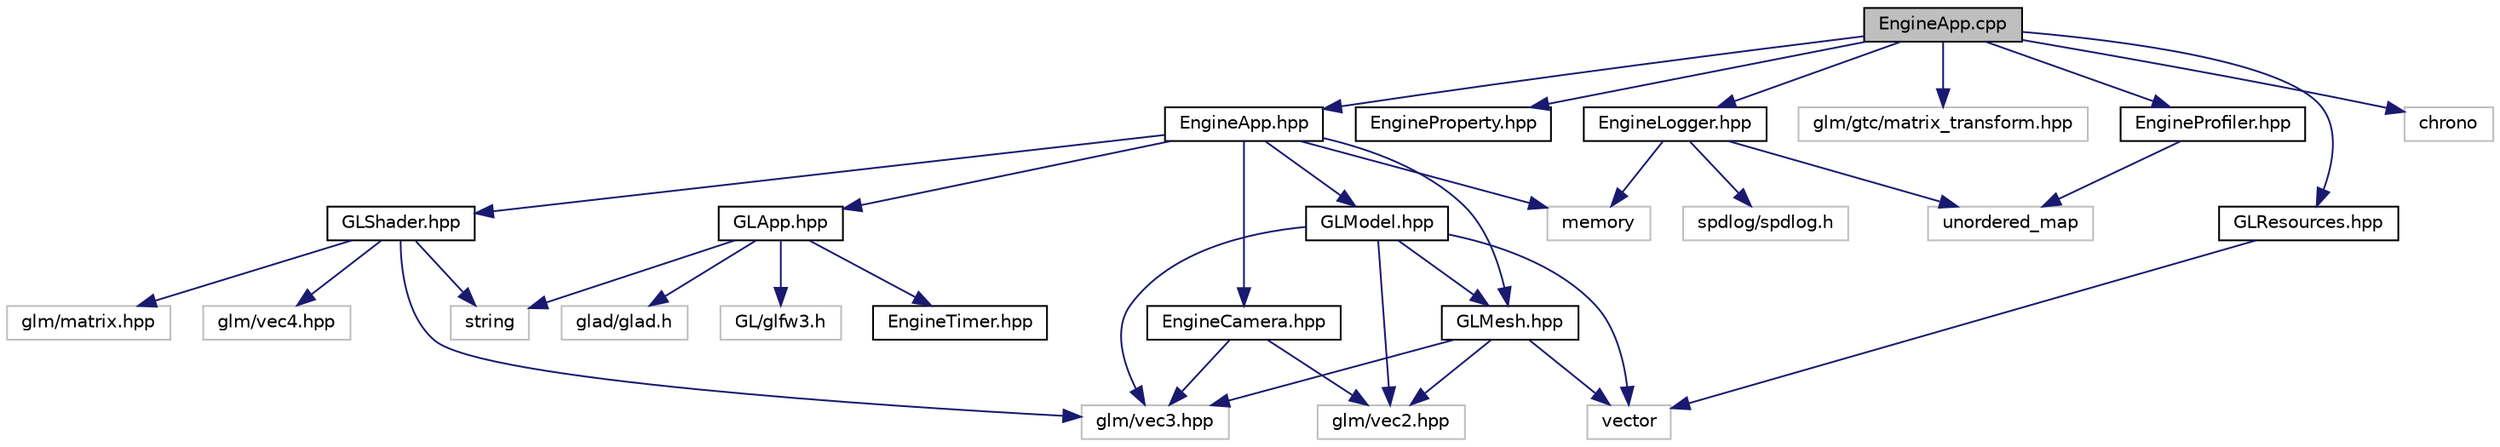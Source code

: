 digraph "EngineApp.cpp"
{
  edge [fontname="Helvetica",fontsize="10",labelfontname="Helvetica",labelfontsize="10"];
  node [fontname="Helvetica",fontsize="10",shape=record];
  Node0 [label="EngineApp.cpp",height=0.2,width=0.4,color="black", fillcolor="grey75", style="filled", fontcolor="black"];
  Node0 -> Node1 [color="midnightblue",fontsize="10",style="solid",fontname="Helvetica"];
  Node1 [label="EngineApp.hpp",height=0.2,width=0.4,color="black", fillcolor="white", style="filled",URL="$_engine_app_8hpp.html",tooltip="Engine class which is main of this program. "];
  Node1 -> Node2 [color="midnightblue",fontsize="10",style="solid",fontname="Helvetica"];
  Node2 [label="GLApp.hpp",height=0.2,width=0.4,color="black", fillcolor="white", style="filled",URL="$_g_l_app_8hpp.html",tooltip="OpenGL Window settings. "];
  Node2 -> Node3 [color="midnightblue",fontsize="10",style="solid",fontname="Helvetica"];
  Node3 [label="glad/glad.h",height=0.2,width=0.4,color="grey75", fillcolor="white", style="filled"];
  Node2 -> Node4 [color="midnightblue",fontsize="10",style="solid",fontname="Helvetica"];
  Node4 [label="GL/glfw3.h",height=0.2,width=0.4,color="grey75", fillcolor="white", style="filled"];
  Node2 -> Node5 [color="midnightblue",fontsize="10",style="solid",fontname="Helvetica"];
  Node5 [label="string",height=0.2,width=0.4,color="grey75", fillcolor="white", style="filled"];
  Node2 -> Node6 [color="midnightblue",fontsize="10",style="solid",fontname="Helvetica"];
  Node6 [label="EngineTimer.hpp",height=0.2,width=0.4,color="black", fillcolor="white", style="filled",URL="$_engine_timer_8hpp.html",tooltip="Timer class for IndieEngine. "];
  Node1 -> Node7 [color="midnightblue",fontsize="10",style="solid",fontname="Helvetica"];
  Node7 [label="GLMesh.hpp",height=0.2,width=0.4,color="black", fillcolor="white", style="filled",URL="$_g_l_mesh_8hpp.html",tooltip="OpenGL Mesh in IndieEngine. "];
  Node7 -> Node8 [color="midnightblue",fontsize="10",style="solid",fontname="Helvetica"];
  Node8 [label="vector",height=0.2,width=0.4,color="grey75", fillcolor="white", style="filled"];
  Node7 -> Node9 [color="midnightblue",fontsize="10",style="solid",fontname="Helvetica"];
  Node9 [label="glm/vec3.hpp",height=0.2,width=0.4,color="grey75", fillcolor="white", style="filled"];
  Node7 -> Node10 [color="midnightblue",fontsize="10",style="solid",fontname="Helvetica"];
  Node10 [label="glm/vec2.hpp",height=0.2,width=0.4,color="grey75", fillcolor="white", style="filled"];
  Node1 -> Node11 [color="midnightblue",fontsize="10",style="solid",fontname="Helvetica"];
  Node11 [label="GLModel.hpp",height=0.2,width=0.4,color="black", fillcolor="white", style="filled",URL="$_g_l_model_8hpp.html",tooltip="OpenGL Model class for IndieEngine. "];
  Node11 -> Node9 [color="midnightblue",fontsize="10",style="solid",fontname="Helvetica"];
  Node11 -> Node10 [color="midnightblue",fontsize="10",style="solid",fontname="Helvetica"];
  Node11 -> Node8 [color="midnightblue",fontsize="10",style="solid",fontname="Helvetica"];
  Node11 -> Node7 [color="midnightblue",fontsize="10",style="solid",fontname="Helvetica"];
  Node1 -> Node12 [color="midnightblue",fontsize="10",style="solid",fontname="Helvetica"];
  Node12 [label="memory",height=0.2,width=0.4,color="grey75", fillcolor="white", style="filled"];
  Node1 -> Node13 [color="midnightblue",fontsize="10",style="solid",fontname="Helvetica"];
  Node13 [label="GLShader.hpp",height=0.2,width=0.4,color="black", fillcolor="white", style="filled",URL="$_g_l_shader_8hpp.html",tooltip="OpenGL GLSL Shader. "];
  Node13 -> Node5 [color="midnightblue",fontsize="10",style="solid",fontname="Helvetica"];
  Node13 -> Node9 [color="midnightblue",fontsize="10",style="solid",fontname="Helvetica"];
  Node13 -> Node14 [color="midnightblue",fontsize="10",style="solid",fontname="Helvetica"];
  Node14 [label="glm/vec4.hpp",height=0.2,width=0.4,color="grey75", fillcolor="white", style="filled"];
  Node13 -> Node15 [color="midnightblue",fontsize="10",style="solid",fontname="Helvetica"];
  Node15 [label="glm/matrix.hpp",height=0.2,width=0.4,color="grey75", fillcolor="white", style="filled"];
  Node1 -> Node16 [color="midnightblue",fontsize="10",style="solid",fontname="Helvetica"];
  Node16 [label="EngineCamera.hpp",height=0.2,width=0.4,color="black", fillcolor="white", style="filled",URL="$_engine_camera_8hpp.html",tooltip="Camera class for IndieEngine. "];
  Node16 -> Node9 [color="midnightblue",fontsize="10",style="solid",fontname="Helvetica"];
  Node16 -> Node10 [color="midnightblue",fontsize="10",style="solid",fontname="Helvetica"];
  Node0 -> Node17 [color="midnightblue",fontsize="10",style="solid",fontname="Helvetica"];
  Node17 [label="EngineProperty.hpp",height=0.2,width=0.4,color="black", fillcolor="white", style="filled",URL="$_engine_property_8hpp.html",tooltip="all Engine properties defined with macro. "];
  Node0 -> Node18 [color="midnightblue",fontsize="10",style="solid",fontname="Helvetica"];
  Node18 [label="EngineLogger.hpp",height=0.2,width=0.4,color="black", fillcolor="white", style="filled",URL="$_engine_logger_8hpp.html",tooltip="Logger static class for IndieEngine. "];
  Node18 -> Node19 [color="midnightblue",fontsize="10",style="solid",fontname="Helvetica"];
  Node19 [label="spdlog/spdlog.h",height=0.2,width=0.4,color="grey75", fillcolor="white", style="filled"];
  Node18 -> Node12 [color="midnightblue",fontsize="10",style="solid",fontname="Helvetica"];
  Node18 -> Node20 [color="midnightblue",fontsize="10",style="solid",fontname="Helvetica"];
  Node20 [label="unordered_map",height=0.2,width=0.4,color="grey75", fillcolor="white", style="filled"];
  Node0 -> Node21 [color="midnightblue",fontsize="10",style="solid",fontname="Helvetica"];
  Node21 [label="glm/gtc/matrix_transform.hpp",height=0.2,width=0.4,color="grey75", fillcolor="white", style="filled"];
  Node0 -> Node22 [color="midnightblue",fontsize="10",style="solid",fontname="Helvetica"];
  Node22 [label="EngineProfiler.hpp",height=0.2,width=0.4,color="black", fillcolor="white", style="filled",URL="$_engine_profiler_8hpp.html",tooltip="Profiler class for profiling IndieEngine. "];
  Node22 -> Node20 [color="midnightblue",fontsize="10",style="solid",fontname="Helvetica"];
  Node0 -> Node23 [color="midnightblue",fontsize="10",style="solid",fontname="Helvetica"];
  Node23 [label="GLResources.hpp",height=0.2,width=0.4,color="black", fillcolor="white", style="filled",URL="$_g_l_resources_8hpp.html",tooltip="provide user easy creeating of OpenGL Resources like texture, cubemap, buffer i.e. . "];
  Node23 -> Node8 [color="midnightblue",fontsize="10",style="solid",fontname="Helvetica"];
  Node0 -> Node24 [color="midnightblue",fontsize="10",style="solid",fontname="Helvetica"];
  Node24 [label="chrono",height=0.2,width=0.4,color="grey75", fillcolor="white", style="filled"];
}
